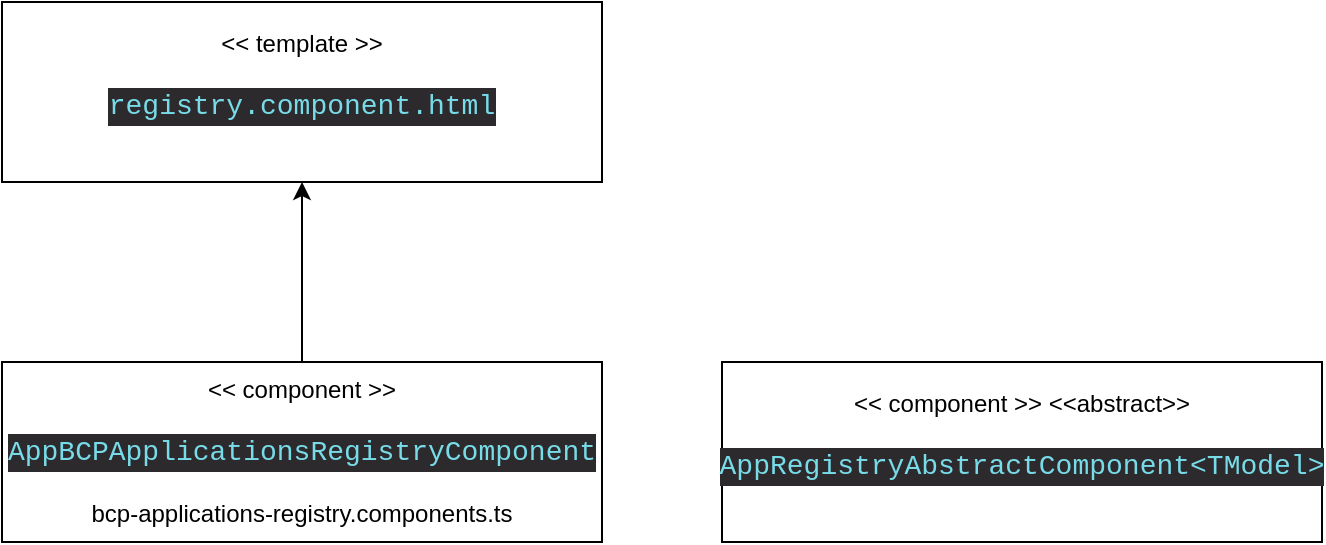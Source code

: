<mxfile version="20.5.1" type="github">
  <diagram id="WNYNXLuQhr5H1WM_juKS" name="Страница 1">
    <mxGraphModel dx="673" dy="806" grid="1" gridSize="10" guides="1" tooltips="1" connect="1" arrows="1" fold="1" page="1" pageScale="1" pageWidth="827" pageHeight="1169" math="0" shadow="0">
      <root>
        <mxCell id="0" />
        <mxCell id="1" parent="0" />
        <mxCell id="FiCnPz2NSFqeGe_ML8CB-3" style="rounded=0;orthogonalLoop=1;jettySize=auto;html=1;exitX=0.5;exitY=0;exitDx=0;exitDy=0;" edge="1" parent="1" source="FiCnPz2NSFqeGe_ML8CB-1" target="FiCnPz2NSFqeGe_ML8CB-2">
          <mxGeometry relative="1" as="geometry" />
        </mxCell>
        <mxCell id="FiCnPz2NSFqeGe_ML8CB-1" value="&amp;lt;&amp;lt; component &amp;gt;&amp;gt;&lt;br&gt;&lt;br&gt;&lt;div style=&quot;color: rgb(252, 252, 250); background-color: rgb(45, 42, 46); font-family: Consolas, &amp;quot;Courier New&amp;quot;, monospace; font-size: 14px; line-height: 19px;&quot;&gt;&lt;span style=&quot;color: #78dce8;&quot;&gt;AppBCPApplicationsRegistryComponent&lt;/span&gt;&lt;/div&gt;&lt;br&gt;bcp-applications-registry.components.ts" style="rounded=0;whiteSpace=wrap;html=1;" vertex="1" parent="1">
          <mxGeometry x="80" y="380" width="300" height="90" as="geometry" />
        </mxCell>
        <mxCell id="FiCnPz2NSFqeGe_ML8CB-2" value="&amp;lt;&amp;lt; template &amp;gt;&amp;gt;&lt;br&gt;&lt;br&gt;&lt;div style=&quot;background-color: rgb(45, 42, 46); font-family: Consolas, &amp;quot;Courier New&amp;quot;, monospace; font-size: 14px; line-height: 19px;&quot;&gt;&lt;font color=&quot;#78dce8&quot;&gt;registry.component.html&lt;/font&gt;&lt;/div&gt;&lt;br&gt;" style="rounded=0;whiteSpace=wrap;html=1;" vertex="1" parent="1">
          <mxGeometry x="80" y="200" width="300" height="90" as="geometry" />
        </mxCell>
        <mxCell id="FiCnPz2NSFqeGe_ML8CB-4" value="&amp;lt;&amp;lt; component &amp;gt;&amp;gt; &amp;lt;&amp;lt;abstract&amp;gt;&amp;gt;&lt;br&gt;&lt;br&gt;&lt;div style=&quot;color: rgb(252, 252, 250); background-color: rgb(45, 42, 46); font-family: Consolas, &amp;quot;Courier New&amp;quot;, monospace; font-size: 14px; line-height: 19px;&quot;&gt;&lt;span style=&quot;color: #78dce8;&quot;&gt;AppRegistryAbstractComponent&amp;lt;TModel&amp;gt;&lt;/span&gt;&lt;/div&gt;&lt;br&gt;" style="rounded=0;whiteSpace=wrap;html=1;" vertex="1" parent="1">
          <mxGeometry x="440" y="380" width="300" height="90" as="geometry" />
        </mxCell>
      </root>
    </mxGraphModel>
  </diagram>
</mxfile>
